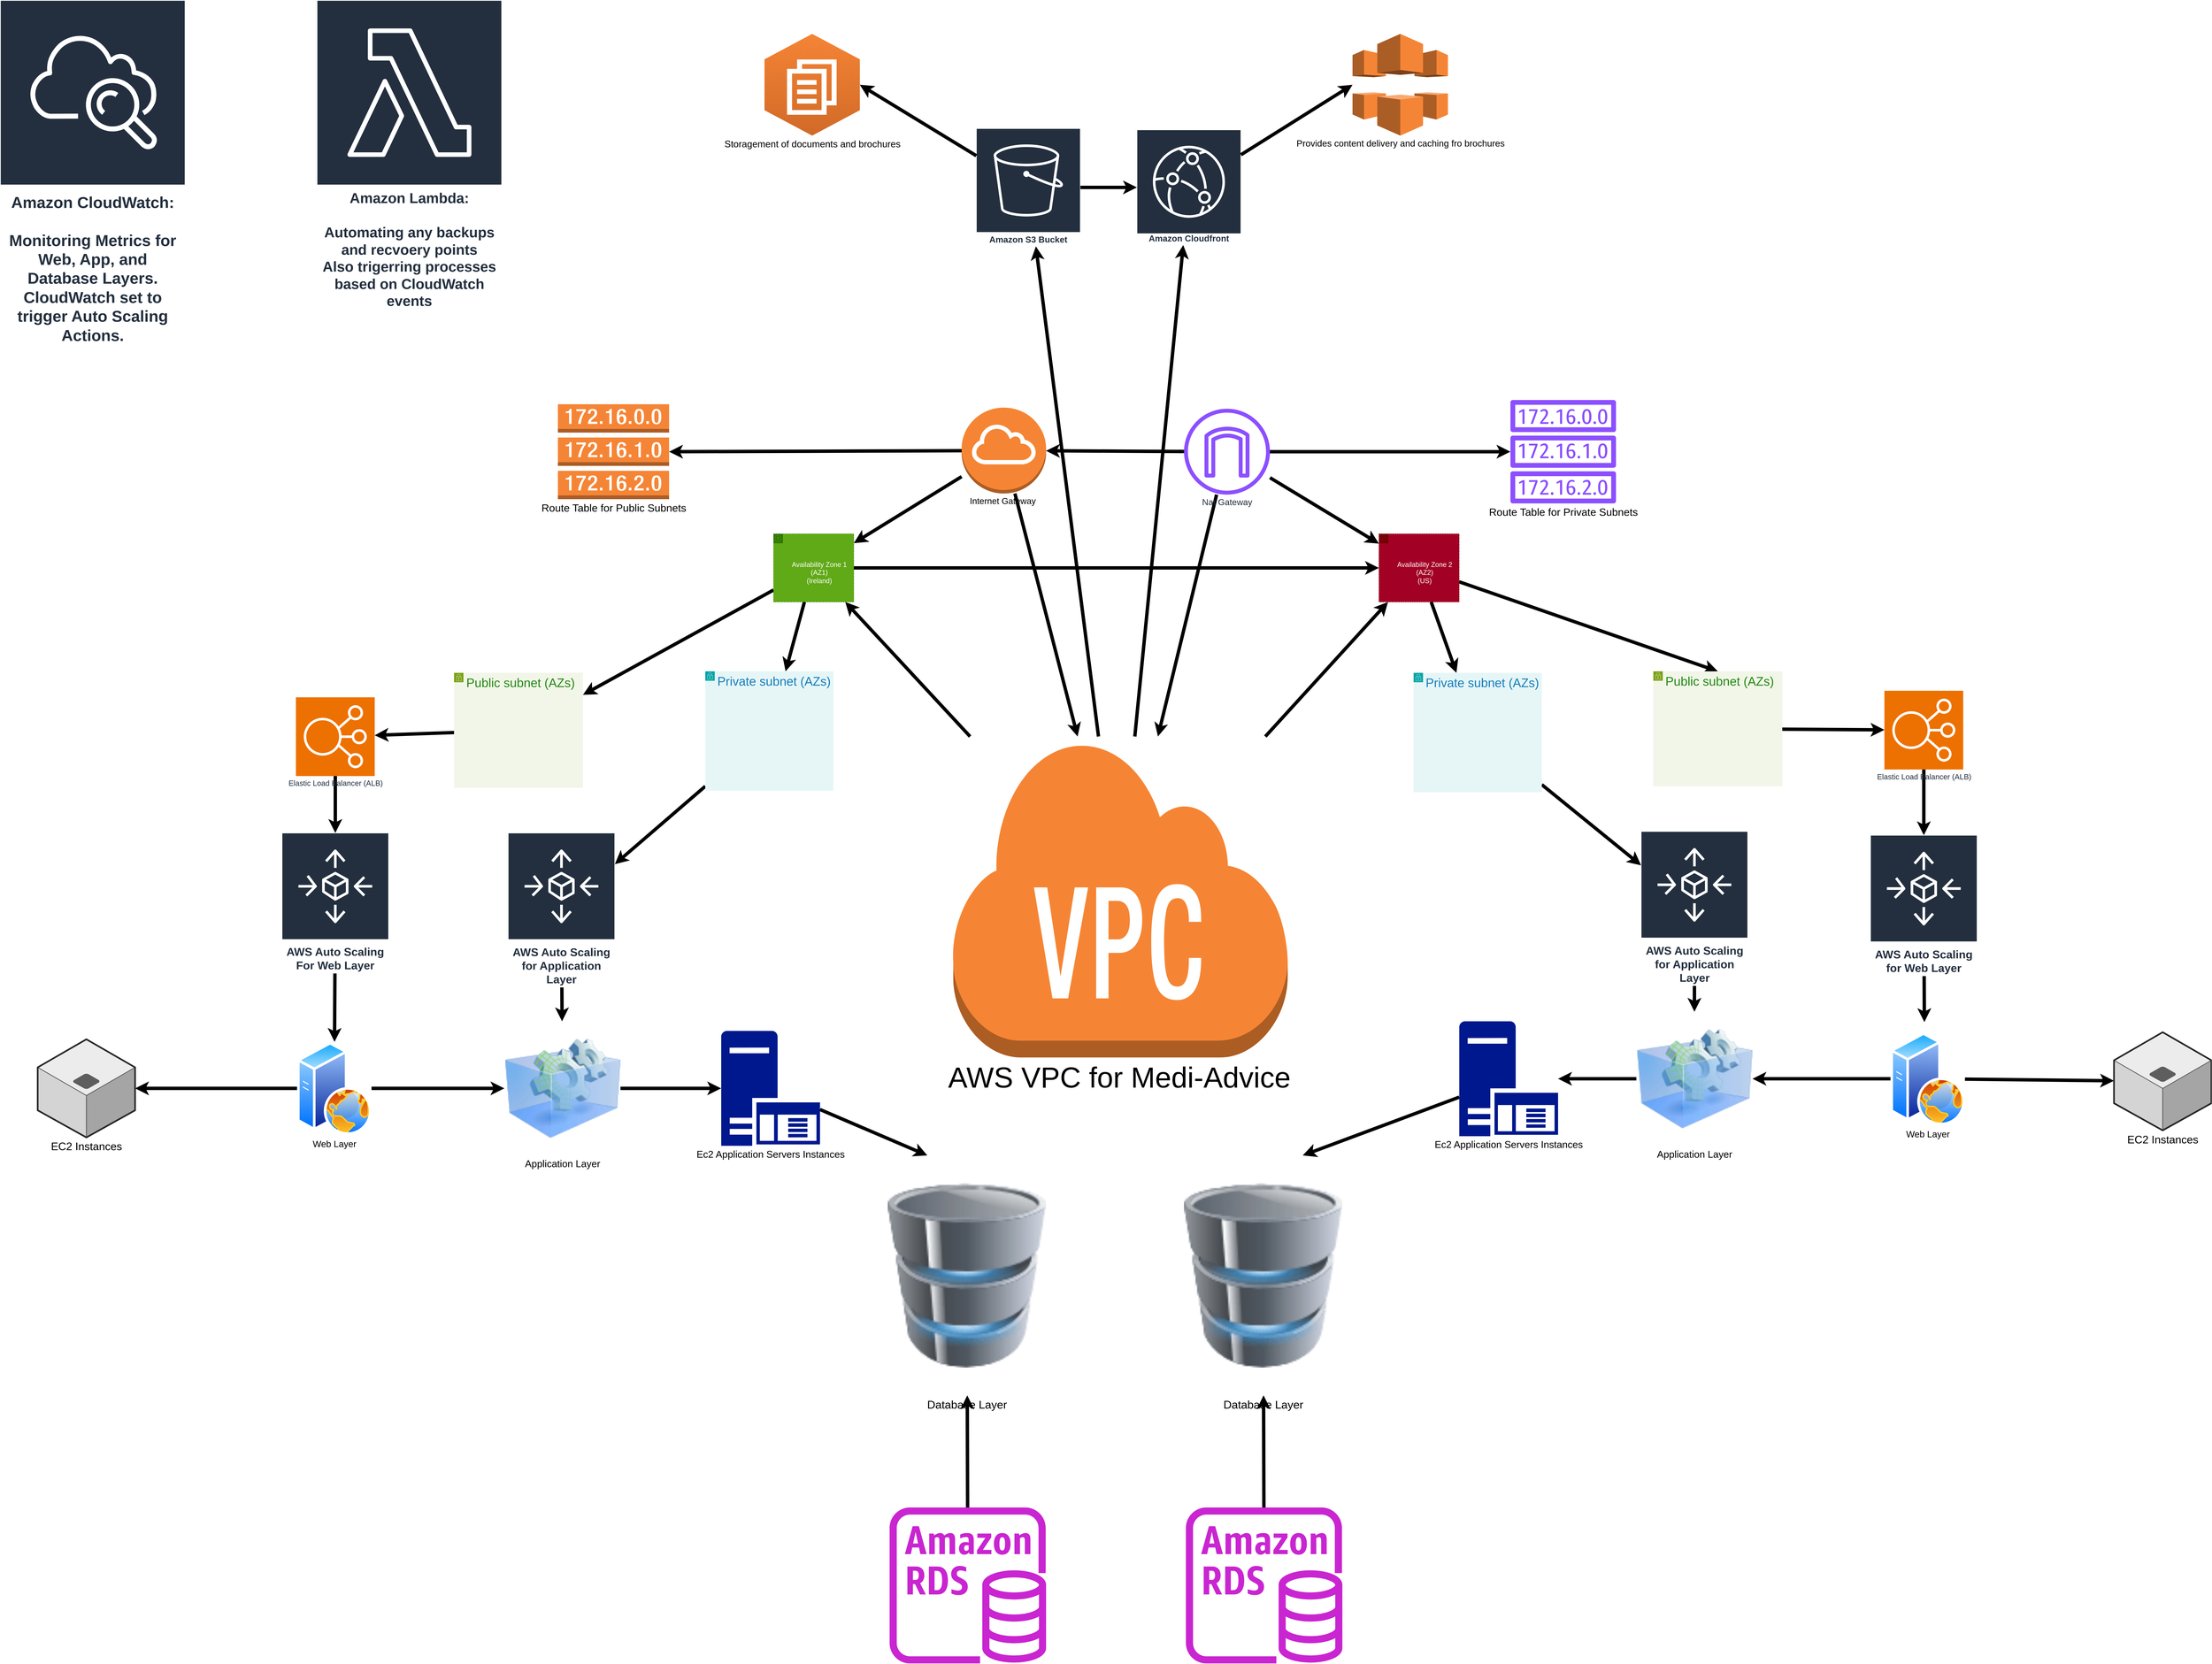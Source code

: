 <mxfile version="24.4.0" type="device">
  <diagram name="Page-1" id="8OM0Tshu7Hy8kCsDFhEu">
    <mxGraphModel dx="9232" dy="5152" grid="0" gridSize="10" guides="1" tooltips="1" connect="1" arrows="1" fold="1" page="0" pageScale="1" pageWidth="850" pageHeight="1100" math="0" shadow="0">
      <root>
        <mxCell id="0" />
        <mxCell id="1" parent="0" />
        <mxCell id="5sKti7DR4ihbuJntqLAd-18" style="edgeStyle=none;curved=1;rounded=0;orthogonalLoop=1;jettySize=auto;html=1;fontSize=12;startSize=8;endSize=8;strokeWidth=9;" edge="1" parent="1" source="5sKti7DR4ihbuJntqLAd-100" target="5sKti7DR4ihbuJntqLAd-4">
          <mxGeometry relative="1" as="geometry">
            <mxPoint x="-336.709" y="45" as="sourcePoint" />
          </mxGeometry>
        </mxCell>
        <mxCell id="5sKti7DR4ihbuJntqLAd-19" style="edgeStyle=none;curved=1;rounded=0;orthogonalLoop=1;jettySize=auto;html=1;fontSize=12;startSize=8;endSize=8;strokeWidth=9;" edge="1" parent="1" source="5sKti7DR4ihbuJntqLAd-100" target="5sKti7DR4ihbuJntqLAd-7">
          <mxGeometry relative="1" as="geometry">
            <mxPoint x="315" y="45" as="sourcePoint" />
          </mxGeometry>
        </mxCell>
        <mxCell id="5sKti7DR4ihbuJntqLAd-81" style="edgeStyle=none;curved=1;rounded=0;orthogonalLoop=1;jettySize=auto;html=1;fontSize=12;startSize=8;endSize=8;strokeWidth=9;" edge="1" parent="1" source="5sKti7DR4ihbuJntqLAd-100" target="5sKti7DR4ihbuJntqLAd-80">
          <mxGeometry relative="1" as="geometry">
            <mxPoint x="-48.48" y="45" as="sourcePoint" />
          </mxGeometry>
        </mxCell>
        <mxCell id="5sKti7DR4ihbuJntqLAd-83" style="edgeStyle=none;curved=1;rounded=0;orthogonalLoop=1;jettySize=auto;html=1;fontSize=12;startSize=8;endSize=8;strokeWidth=9;" edge="1" parent="1" source="5sKti7DR4ihbuJntqLAd-100" target="5sKti7DR4ihbuJntqLAd-82">
          <mxGeometry relative="1" as="geometry">
            <mxPoint x="28.099" y="45" as="sourcePoint" />
          </mxGeometry>
        </mxCell>
        <mxCell id="5sKti7DR4ihbuJntqLAd-26" style="edgeStyle=none;curved=1;rounded=0;orthogonalLoop=1;jettySize=auto;html=1;fontSize=12;startSize=8;endSize=8;strokeWidth=9;" edge="1" parent="1" source="5sKti7DR4ihbuJntqLAd-3" target="5sKti7DR4ihbuJntqLAd-4">
          <mxGeometry relative="1" as="geometry" />
        </mxCell>
        <mxCell id="5sKti7DR4ihbuJntqLAd-27" style="edgeStyle=none;curved=1;rounded=0;orthogonalLoop=1;jettySize=auto;html=1;fontSize=12;startSize=8;endSize=8;" edge="1" parent="1" source="5sKti7DR4ihbuJntqLAd-3" target="5sKti7DR4ihbuJntqLAd-8">
          <mxGeometry relative="1" as="geometry" />
        </mxCell>
        <mxCell id="5sKti7DR4ihbuJntqLAd-91" style="edgeStyle=none;curved=1;rounded=0;orthogonalLoop=1;jettySize=auto;html=1;fontSize=12;startSize=8;endSize=8;strokeWidth=9;" edge="1" parent="1" source="5sKti7DR4ihbuJntqLAd-3" target="5sKti7DR4ihbuJntqLAd-100">
          <mxGeometry relative="1" as="geometry">
            <mxPoint x="-192.5" y="45" as="targetPoint" />
          </mxGeometry>
        </mxCell>
        <mxCell id="5sKti7DR4ihbuJntqLAd-3" value="&lt;font style=&quot;font-size: 23px;&quot;&gt;Internet Gateway&amp;nbsp;&lt;/font&gt;" style="outlineConnect=0;dashed=0;verticalLabelPosition=bottom;verticalAlign=top;align=center;html=1;shape=mxgraph.aws3.internet_gateway;fillColor=#F58534;gradientColor=none;" vertex="1" parent="1">
          <mxGeometry x="-433" y="-858" width="224" height="228" as="geometry" />
        </mxCell>
        <mxCell id="5sKti7DR4ihbuJntqLAd-11" style="edgeStyle=none;curved=1;rounded=0;orthogonalLoop=1;jettySize=auto;html=1;fontSize=12;startSize=8;endSize=8;strokeWidth=9;" edge="1" parent="1" source="5sKti7DR4ihbuJntqLAd-4" target="5sKti7DR4ihbuJntqLAd-9">
          <mxGeometry relative="1" as="geometry" />
        </mxCell>
        <mxCell id="5sKti7DR4ihbuJntqLAd-25" style="edgeStyle=none;curved=1;rounded=0;orthogonalLoop=1;jettySize=auto;html=1;fontSize=12;startSize=8;endSize=8;strokeWidth=9;" edge="1" parent="1" source="5sKti7DR4ihbuJntqLAd-4" target="5sKti7DR4ihbuJntqLAd-7">
          <mxGeometry relative="1" as="geometry" />
        </mxCell>
        <mxCell id="5sKti7DR4ihbuJntqLAd-54" style="edgeStyle=none;curved=1;rounded=0;orthogonalLoop=1;jettySize=auto;html=1;fontSize=12;startSize=8;endSize=8;strokeWidth=9;" edge="1" parent="1" source="5sKti7DR4ihbuJntqLAd-4" target="5sKti7DR4ihbuJntqLAd-32">
          <mxGeometry relative="1" as="geometry" />
        </mxCell>
        <mxCell id="5sKti7DR4ihbuJntqLAd-4" value="&lt;div style=&quot;font-size: 18px;&quot;&gt;&lt;font style=&quot;font-size: 18px;&quot;&gt;&lt;br&gt;&lt;/font&gt;&lt;/div&gt;&lt;font style=&quot;font-size: 18px;&quot;&gt;&lt;div style=&quot;&quot;&gt;&lt;font style=&quot;font-size: 18px;&quot;&gt;&lt;br&gt;&lt;/font&gt;&lt;/div&gt;&lt;div&gt;&lt;font style=&quot;font-size: 18px;&quot;&gt;&lt;br&gt;&lt;/font&gt;&lt;/div&gt;&lt;div style=&quot;&quot;&gt;&lt;span style=&quot;background-color: initial;&quot;&gt;Availability Zone 1 (AZ1)&lt;/span&gt;&lt;/div&gt;&lt;div style=&quot;&quot;&gt;&lt;span style=&quot;background-color: initial;&quot;&gt;(Ireland)&lt;/span&gt;&lt;/div&gt;&lt;/font&gt;" style="sketch=0;outlineConnect=0;html=1;whiteSpace=wrap;fontSize=12;fontStyle=0;shape=mxgraph.aws4.group;grIcon=mxgraph.aws4.group_availability_zone;fillColor=#60a917;verticalAlign=top;align=center;spacingLeft=30;dashed=1;strokeColor=#2D7600;fontColor=#ffffff;" vertex="1" parent="1">
          <mxGeometry x="-932" y="-523" width="213" height="181" as="geometry" />
        </mxCell>
        <mxCell id="5sKti7DR4ihbuJntqLAd-43" style="edgeStyle=none;curved=1;rounded=0;orthogonalLoop=1;jettySize=auto;html=1;entryX=0.5;entryY=0;entryDx=0;entryDy=0;fontSize=12;startSize=8;endSize=8;strokeWidth=9;" edge="1" parent="1" source="5sKti7DR4ihbuJntqLAd-7" target="5sKti7DR4ihbuJntqLAd-37">
          <mxGeometry relative="1" as="geometry" />
        </mxCell>
        <mxCell id="5sKti7DR4ihbuJntqLAd-55" style="edgeStyle=none;curved=1;rounded=0;orthogonalLoop=1;jettySize=auto;html=1;fontSize=12;startSize=8;endSize=8;strokeWidth=9;" edge="1" parent="1" source="5sKti7DR4ihbuJntqLAd-7" target="5sKti7DR4ihbuJntqLAd-44">
          <mxGeometry relative="1" as="geometry" />
        </mxCell>
        <mxCell id="5sKti7DR4ihbuJntqLAd-7" value="&lt;div style=&quot;font-size: 18px;&quot;&gt;&lt;font style=&quot;font-size: 18px;&quot;&gt;&lt;br&gt;&lt;/font&gt;&lt;/div&gt;&lt;font style=&quot;font-size: 18px;&quot;&gt;&lt;div style=&quot;&quot;&gt;&lt;font style=&quot;font-size: 18px;&quot;&gt;&lt;br&gt;&lt;/font&gt;&lt;/div&gt;&lt;div&gt;&lt;font style=&quot;font-size: 18px;&quot;&gt;&lt;br&gt;&lt;/font&gt;&lt;/div&gt;&lt;div style=&quot;&quot;&gt;&lt;span style=&quot;background-color: initial;&quot;&gt;Availability Zone 2 (AZ2)&lt;/span&gt;&lt;/div&gt;&lt;div style=&quot;&quot;&gt;&lt;span style=&quot;background-color: initial;&quot;&gt;(US)&lt;/span&gt;&lt;/div&gt;&lt;/font&gt;" style="sketch=0;outlineConnect=0;html=1;whiteSpace=wrap;fontSize=12;fontStyle=0;shape=mxgraph.aws4.group;grIcon=mxgraph.aws4.group_availability_zone;strokeColor=#6F0000;fillColor=#a20025;verticalAlign=top;align=center;spacingLeft=30;dashed=1;fontColor=#ffffff;" vertex="1" parent="1">
          <mxGeometry x="674" y="-523" width="213" height="181" as="geometry" />
        </mxCell>
        <mxCell id="5sKti7DR4ihbuJntqLAd-28" style="edgeStyle=none;curved=1;rounded=0;orthogonalLoop=1;jettySize=auto;html=1;fontSize=12;startSize=8;endSize=8;strokeWidth=9;" edge="1" parent="1" source="5sKti7DR4ihbuJntqLAd-8" target="5sKti7DR4ihbuJntqLAd-7">
          <mxGeometry relative="1" as="geometry" />
        </mxCell>
        <mxCell id="5sKti7DR4ihbuJntqLAd-92" style="edgeStyle=none;curved=1;rounded=0;orthogonalLoop=1;jettySize=auto;html=1;fontSize=12;startSize=8;endSize=8;strokeWidth=9;" edge="1" parent="1" source="5sKti7DR4ihbuJntqLAd-8" target="5sKti7DR4ihbuJntqLAd-100">
          <mxGeometry relative="1" as="geometry">
            <mxPoint x="186.5" y="45" as="targetPoint" />
          </mxGeometry>
        </mxCell>
        <mxCell id="5sKti7DR4ihbuJntqLAd-97" style="edgeStyle=none;curved=1;rounded=0;orthogonalLoop=1;jettySize=auto;html=1;fontSize=12;startSize=8;endSize=8;strokeWidth=9;" edge="1" parent="1" source="5sKti7DR4ihbuJntqLAd-8" target="5sKti7DR4ihbuJntqLAd-96">
          <mxGeometry relative="1" as="geometry" />
        </mxCell>
        <mxCell id="5sKti7DR4ihbuJntqLAd-99" style="edgeStyle=none;curved=1;rounded=0;orthogonalLoop=1;jettySize=auto;html=1;fontSize=12;startSize=8;endSize=8;strokeWidth=9;" edge="1" parent="1" source="5sKti7DR4ihbuJntqLAd-8" target="5sKti7DR4ihbuJntqLAd-3">
          <mxGeometry relative="1" as="geometry" />
        </mxCell>
        <mxCell id="5sKti7DR4ihbuJntqLAd-8" value="&lt;font style=&quot;font-size: 23px;&quot;&gt;Nat Gateway&lt;/font&gt;" style="sketch=0;outlineConnect=0;fontColor=#232F3E;gradientColor=none;fillColor=#8C4FFF;strokeColor=none;dashed=0;verticalLabelPosition=bottom;verticalAlign=top;align=center;html=1;fontSize=12;fontStyle=0;aspect=fixed;pointerEvents=1;shape=mxgraph.aws4.internet_gateway;strokeWidth=23;" vertex="1" parent="1">
          <mxGeometry x="157" y="-855" width="228" height="228" as="geometry" />
        </mxCell>
        <mxCell id="5sKti7DR4ihbuJntqLAd-21" style="edgeStyle=none;curved=1;rounded=0;orthogonalLoop=1;jettySize=auto;html=1;fontSize=12;startSize=8;endSize=8;strokeWidth=9;" edge="1" parent="1" source="5sKti7DR4ihbuJntqLAd-9" target="5sKti7DR4ihbuJntqLAd-20">
          <mxGeometry relative="1" as="geometry" />
        </mxCell>
        <mxCell id="5sKti7DR4ihbuJntqLAd-9" value="&lt;font style=&quot;font-size: 33px;&quot;&gt;Public subnet (AZs)&lt;/font&gt;" style="points=[[0,0],[0.25,0],[0.5,0],[0.75,0],[1,0],[1,0.25],[1,0.5],[1,0.75],[1,1],[0.75,1],[0.5,1],[0.25,1],[0,1],[0,0.75],[0,0.5],[0,0.25]];outlineConnect=0;gradientColor=none;html=1;whiteSpace=wrap;fontSize=12;fontStyle=0;container=1;pointerEvents=0;collapsible=0;recursiveResize=0;shape=mxgraph.aws4.group;grIcon=mxgraph.aws4.group_security_group;grStroke=0;strokeColor=#7AA116;fillColor=#F2F6E8;verticalAlign=top;align=left;spacingLeft=30;fontColor=#248814;dashed=0;" vertex="1" parent="1">
          <mxGeometry x="-1779.5" y="-154" width="342" height="305" as="geometry" />
        </mxCell>
        <mxCell id="5sKti7DR4ihbuJntqLAd-24" style="edgeStyle=none;curved=1;rounded=0;orthogonalLoop=1;jettySize=auto;html=1;fontSize=12;startSize=8;endSize=8;strokeWidth=9;" edge="1" parent="1" source="5sKti7DR4ihbuJntqLAd-20" target="5sKti7DR4ihbuJntqLAd-101">
          <mxGeometry relative="1" as="geometry">
            <mxPoint x="-2687" y="376" as="targetPoint" />
          </mxGeometry>
        </mxCell>
        <mxCell id="5sKti7DR4ihbuJntqLAd-20" value="&lt;font style=&quot;font-size: 20px;&quot;&gt;Elastic Load Balancer (ALB)&lt;/font&gt;" style="sketch=0;points=[[0,0,0],[0.25,0,0],[0.5,0,0],[0.75,0,0],[1,0,0],[0,1,0],[0.25,1,0],[0.5,1,0],[0.75,1,0],[1,1,0],[0,0.25,0],[0,0.5,0],[0,0.75,0],[1,0.25,0],[1,0.5,0],[1,0.75,0]];outlineConnect=0;fontColor=#232F3E;fillColor=#ED7100;strokeColor=#ffffff;dashed=0;verticalLabelPosition=bottom;verticalAlign=top;align=center;html=1;fontSize=12;fontStyle=0;aspect=fixed;shape=mxgraph.aws4.resourceIcon;resIcon=mxgraph.aws4.elastic_load_balancing;" vertex="1" parent="1">
          <mxGeometry x="-2199" y="-89" width="209" height="209" as="geometry" />
        </mxCell>
        <mxCell id="5sKti7DR4ihbuJntqLAd-30" style="edgeStyle=none;curved=1;rounded=0;orthogonalLoop=1;jettySize=auto;html=1;fontSize=12;startSize=8;endSize=8;strokeWidth=9;" edge="1" parent="1" source="5sKti7DR4ihbuJntqLAd-22" target="5sKti7DR4ihbuJntqLAd-29">
          <mxGeometry relative="1" as="geometry" />
        </mxCell>
        <mxCell id="5sKti7DR4ihbuJntqLAd-107" style="edgeStyle=none;curved=1;rounded=0;orthogonalLoop=1;jettySize=auto;html=1;fontSize=12;startSize=8;endSize=8;strokeWidth=9;" edge="1" parent="1" source="5sKti7DR4ihbuJntqLAd-22" target="5sKti7DR4ihbuJntqLAd-48">
          <mxGeometry relative="1" as="geometry" />
        </mxCell>
        <mxCell id="5sKti7DR4ihbuJntqLAd-22" value="&lt;font style=&quot;font-size: 24px;&quot;&gt;Web Layer&lt;/font&gt;" style="image;aspect=fixed;perimeter=ellipsePerimeter;html=1;align=center;shadow=0;dashed=0;spacingTop=3;image=img/lib/active_directory/web_server.svg;" vertex="1" parent="1">
          <mxGeometry x="-2196.0" y="825.5" width="197.6" height="247" as="geometry" />
        </mxCell>
        <mxCell id="5sKti7DR4ihbuJntqLAd-29" value="&lt;font style=&quot;font-size: 29px;&quot;&gt;EC2 Instances&lt;/font&gt;" style="verticalLabelPosition=bottom;html=1;verticalAlign=top;strokeWidth=1;align=center;outlineConnect=0;dashed=0;outlineConnect=0;shape=mxgraph.aws3d.application_server;fillColor=#ECECEC;strokeColor=#5E5E5E;aspect=fixed;" vertex="1" parent="1">
          <mxGeometry x="-2884" y="818.75" width="258.4" height="260.5" as="geometry" />
        </mxCell>
        <mxCell id="5sKti7DR4ihbuJntqLAd-49" style="edgeStyle=none;curved=1;rounded=0;orthogonalLoop=1;jettySize=auto;html=1;fontSize=12;startSize=8;endSize=8;strokeWidth=9;" edge="1" parent="1" source="5sKti7DR4ihbuJntqLAd-32" target="5sKti7DR4ihbuJntqLAd-108">
          <mxGeometry relative="1" as="geometry" />
        </mxCell>
        <mxCell id="5sKti7DR4ihbuJntqLAd-32" value="&lt;font style=&quot;font-size: 33px;&quot;&gt;Private subnet (AZs)&lt;/font&gt;" style="points=[[0,0],[0.25,0],[0.5,0],[0.75,0],[1,0],[1,0.25],[1,0.5],[1,0.75],[1,1],[0.75,1],[0.5,1],[0.25,1],[0,1],[0,0.75],[0,0.5],[0,0.25]];outlineConnect=0;gradientColor=none;html=1;whiteSpace=wrap;fontSize=12;fontStyle=0;container=1;pointerEvents=0;collapsible=0;recursiveResize=0;shape=mxgraph.aws4.group;grIcon=mxgraph.aws4.group_security_group;grStroke=0;strokeColor=#00A4A6;fillColor=#E6F6F7;verticalAlign=top;align=left;spacingLeft=30;fontColor=#147EBA;dashed=0;" vertex="1" parent="1">
          <mxGeometry x="-1113" y="-158" width="340" height="317" as="geometry" />
        </mxCell>
        <mxCell id="5sKti7DR4ihbuJntqLAd-36" style="edgeStyle=none;curved=1;rounded=0;orthogonalLoop=1;jettySize=auto;html=1;fontSize=12;startSize=8;endSize=8;strokeWidth=9;" edge="1" parent="1" source="5sKti7DR4ihbuJntqLAd-37" target="5sKti7DR4ihbuJntqLAd-39">
          <mxGeometry relative="1" as="geometry" />
        </mxCell>
        <mxCell id="5sKti7DR4ihbuJntqLAd-37" value="&lt;span style=&quot;font-size: 33px;&quot;&gt;Public subnet (AZs)&lt;/span&gt;" style="points=[[0,0],[0.25,0],[0.5,0],[0.75,0],[1,0],[1,0.25],[1,0.5],[1,0.75],[1,1],[0.75,1],[0.5,1],[0.25,1],[0,1],[0,0.75],[0,0.5],[0,0.25]];outlineConnect=0;gradientColor=none;html=1;whiteSpace=wrap;fontSize=12;fontStyle=0;container=1;pointerEvents=0;collapsible=0;recursiveResize=0;shape=mxgraph.aws4.group;grIcon=mxgraph.aws4.group_security_group;grStroke=0;strokeColor=#7AA116;fillColor=#F2F6E8;verticalAlign=top;align=left;spacingLeft=30;fontColor=#248814;dashed=0;" vertex="1" parent="1">
          <mxGeometry x="1402" y="-158" width="342" height="305" as="geometry" />
        </mxCell>
        <mxCell id="5sKti7DR4ihbuJntqLAd-38" style="edgeStyle=none;curved=1;rounded=0;orthogonalLoop=1;jettySize=auto;html=1;fontSize=12;startSize=8;endSize=8;strokeWidth=9;" edge="1" parent="1" source="5sKti7DR4ihbuJntqLAd-39" target="5sKti7DR4ihbuJntqLAd-112">
          <mxGeometry relative="1" as="geometry">
            <mxPoint x="2130" y="296" as="targetPoint" />
          </mxGeometry>
        </mxCell>
        <mxCell id="5sKti7DR4ihbuJntqLAd-39" value="&lt;font style=&quot;font-size: 20px;&quot;&gt;Elastic Load Balancer (ALB)&lt;/font&gt;" style="sketch=0;points=[[0,0,0],[0.25,0,0],[0.5,0,0],[0.75,0,0],[1,0,0],[0,1,0],[0.25,1,0],[0.5,1,0],[0.75,1,0],[1,1,0],[0,0.25,0],[0,0.5,0],[0,0.75,0],[1,0.25,0],[1,0.5,0],[1,0.75,0]];outlineConnect=0;fontColor=#232F3E;fillColor=#ED7100;strokeColor=#ffffff;dashed=0;verticalLabelPosition=bottom;verticalAlign=top;align=center;html=1;fontSize=12;fontStyle=0;aspect=fixed;shape=mxgraph.aws4.resourceIcon;resIcon=mxgraph.aws4.elastic_load_balancing;" vertex="1" parent="1">
          <mxGeometry x="2015" y="-106.38" width="209" height="209" as="geometry" />
        </mxCell>
        <mxCell id="5sKti7DR4ihbuJntqLAd-40" style="edgeStyle=none;curved=1;rounded=0;orthogonalLoop=1;jettySize=auto;html=1;fontSize=12;startSize=8;endSize=8;strokeWidth=9;" edge="1" parent="1" source="5sKti7DR4ihbuJntqLAd-41" target="5sKti7DR4ihbuJntqLAd-42">
          <mxGeometry relative="1" as="geometry" />
        </mxCell>
        <mxCell id="5sKti7DR4ihbuJntqLAd-115" style="edgeStyle=none;curved=1;rounded=0;orthogonalLoop=1;jettySize=auto;html=1;fontSize=12;startSize=8;endSize=8;strokeWidth=9;" edge="1" parent="1" source="5sKti7DR4ihbuJntqLAd-41" target="5sKti7DR4ihbuJntqLAd-57">
          <mxGeometry relative="1" as="geometry" />
        </mxCell>
        <mxCell id="5sKti7DR4ihbuJntqLAd-41" value="&lt;font style=&quot;font-size: 24px;&quot;&gt;Web Layer&lt;/font&gt;" style="image;aspect=fixed;perimeter=ellipsePerimeter;html=1;align=center;shadow=0;dashed=0;spacingTop=3;image=img/lib/active_directory/web_server.svg;" vertex="1" parent="1">
          <mxGeometry x="2031" y="800" width="197.6" height="247" as="geometry" />
        </mxCell>
        <mxCell id="5sKti7DR4ihbuJntqLAd-42" value="&lt;font style=&quot;font-size: 29px;&quot;&gt;EC2 Instances&lt;/font&gt;" style="verticalLabelPosition=bottom;html=1;verticalAlign=top;strokeWidth=1;align=center;outlineConnect=0;dashed=0;outlineConnect=0;shape=mxgraph.aws3d.application_server;fillColor=#ECECEC;strokeColor=#5E5E5E;aspect=fixed;" vertex="1" parent="1">
          <mxGeometry x="2624" y="800" width="258.4" height="260.5" as="geometry" />
        </mxCell>
        <mxCell id="5sKti7DR4ihbuJntqLAd-60" style="edgeStyle=none;curved=1;rounded=0;orthogonalLoop=1;jettySize=auto;html=1;fontSize=12;startSize=8;endSize=8;strokeWidth=9;" edge="1" parent="1" source="5sKti7DR4ihbuJntqLAd-44" target="5sKti7DR4ihbuJntqLAd-114">
          <mxGeometry relative="1" as="geometry" />
        </mxCell>
        <mxCell id="5sKti7DR4ihbuJntqLAd-44" value="&lt;span style=&quot;font-size: 33px;&quot;&gt;Private subnet (AZs)&lt;/span&gt;" style="points=[[0,0],[0.25,0],[0.5,0],[0.75,0],[1,0],[1,0.25],[1,0.5],[1,0.75],[1,1],[0.75,1],[0.5,1],[0.25,1],[0,1],[0,0.75],[0,0.5],[0,0.25]];outlineConnect=0;gradientColor=none;html=1;whiteSpace=wrap;fontSize=12;fontStyle=0;container=1;pointerEvents=0;collapsible=0;recursiveResize=0;shape=mxgraph.aws4.group;grIcon=mxgraph.aws4.group_security_group;grStroke=0;strokeColor=#00A4A6;fillColor=#E6F6F7;verticalAlign=top;align=left;spacingLeft=30;fontColor=#147EBA;dashed=0;" vertex="1" parent="1">
          <mxGeometry x="766" y="-154" width="340" height="317" as="geometry" />
        </mxCell>
        <mxCell id="5sKti7DR4ihbuJntqLAd-53" style="edgeStyle=none;curved=1;rounded=0;orthogonalLoop=1;jettySize=auto;html=1;fontSize=12;startSize=8;endSize=8;strokeWidth=9;" edge="1" parent="1" source="5sKti7DR4ihbuJntqLAd-48" target="5sKti7DR4ihbuJntqLAd-52">
          <mxGeometry relative="1" as="geometry" />
        </mxCell>
        <mxCell id="5sKti7DR4ihbuJntqLAd-48" value="&lt;font style=&quot;font-size: 26px;&quot;&gt;Application Layer&lt;/font&gt;" style="image;html=1;image=img/lib/clip_art/computers/Virtual_Application_128x128.png" vertex="1" parent="1">
          <mxGeometry x="-1646" y="771" width="308" height="356" as="geometry" />
        </mxCell>
        <mxCell id="5sKti7DR4ihbuJntqLAd-75" style="edgeStyle=none;curved=1;rounded=0;orthogonalLoop=1;jettySize=auto;html=1;fontSize=12;startSize=8;endSize=8;strokeWidth=9;entryX=0.25;entryY=0;entryDx=0;entryDy=0;" edge="1" parent="1" source="5sKti7DR4ihbuJntqLAd-52" target="5sKti7DR4ihbuJntqLAd-64">
          <mxGeometry relative="1" as="geometry" />
        </mxCell>
        <mxCell id="5sKti7DR4ihbuJntqLAd-52" value="&lt;font style=&quot;font-size: 26px;&quot;&gt;Ec2 Application Servers Instances&lt;/font&gt;" style="sketch=0;aspect=fixed;pointerEvents=1;shadow=0;dashed=0;html=1;strokeColor=none;labelPosition=center;verticalLabelPosition=bottom;verticalAlign=top;align=center;fillColor=#00188D;shape=mxgraph.mscae.enterprise.application_server" vertex="1" parent="1">
          <mxGeometry x="-1071" y="796.5" width="262.3" height="305" as="geometry" />
        </mxCell>
        <mxCell id="5sKti7DR4ihbuJntqLAd-56" style="edgeStyle=none;curved=1;rounded=0;orthogonalLoop=1;jettySize=auto;html=1;fontSize=12;startSize=8;endSize=8;strokeWidth=9;" edge="1" parent="1" source="5sKti7DR4ihbuJntqLAd-57" target="5sKti7DR4ihbuJntqLAd-58">
          <mxGeometry relative="1" as="geometry" />
        </mxCell>
        <mxCell id="5sKti7DR4ihbuJntqLAd-57" value="&lt;font style=&quot;font-size: 26px;&quot;&gt;Application Layer&lt;/font&gt;" style="image;html=1;image=img/lib/clip_art/computers/Virtual_Application_128x128.png" vertex="1" parent="1">
          <mxGeometry x="1357" y="745.5" width="308" height="356" as="geometry" />
        </mxCell>
        <mxCell id="5sKti7DR4ihbuJntqLAd-77" style="edgeStyle=none;curved=1;rounded=0;orthogonalLoop=1;jettySize=auto;html=1;fontSize=12;startSize=8;endSize=8;strokeWidth=9;entryX=0.75;entryY=0;entryDx=0;entryDy=0;" edge="1" parent="1" source="5sKti7DR4ihbuJntqLAd-58" target="5sKti7DR4ihbuJntqLAd-69">
          <mxGeometry relative="1" as="geometry" />
        </mxCell>
        <mxCell id="5sKti7DR4ihbuJntqLAd-58" value="&lt;font style=&quot;font-size: 26px;&quot;&gt;Ec2 Application Servers Instances&lt;/font&gt;" style="sketch=0;aspect=fixed;pointerEvents=1;shadow=0;dashed=0;html=1;strokeColor=none;labelPosition=center;verticalLabelPosition=bottom;verticalAlign=top;align=center;fillColor=#00188D;shape=mxgraph.mscae.enterprise.application_server" vertex="1" parent="1">
          <mxGeometry x="887" y="771" width="262.3" height="305" as="geometry" />
        </mxCell>
        <mxCell id="5sKti7DR4ihbuJntqLAd-64" value="&lt;font style=&quot;font-size: 30px;&quot;&gt;Database Layer&lt;/font&gt;" style="image;html=1;image=img/lib/clip_art/computers/Database_128x128.png" vertex="1" parent="1">
          <mxGeometry x="-629" y="1127" width="420" height="637" as="geometry" />
        </mxCell>
        <mxCell id="5sKti7DR4ihbuJntqLAd-69" value="&lt;span style=&quot;font-size: 30px;&quot;&gt;Database Layer&lt;/span&gt;" style="image;html=1;image=img/lib/clip_art/computers/Database_128x128.png" vertex="1" parent="1">
          <mxGeometry x="157" y="1127" width="420" height="637" as="geometry" />
        </mxCell>
        <mxCell id="5sKti7DR4ihbuJntqLAd-74" style="edgeStyle=none;curved=1;rounded=0;orthogonalLoop=1;jettySize=auto;html=1;fontSize=12;startSize=8;endSize=8;strokeWidth=9;" edge="1" parent="1" source="5sKti7DR4ihbuJntqLAd-71" target="5sKti7DR4ihbuJntqLAd-64">
          <mxGeometry relative="1" as="geometry" />
        </mxCell>
        <mxCell id="5sKti7DR4ihbuJntqLAd-71" value="" style="sketch=0;outlineConnect=0;fontColor=#232F3E;gradientColor=none;fillColor=#C925D1;strokeColor=none;dashed=0;verticalLabelPosition=bottom;verticalAlign=top;align=center;html=1;fontSize=12;fontStyle=0;aspect=fixed;pointerEvents=1;shape=mxgraph.aws4.rds_instance;" vertex="1" parent="1">
          <mxGeometry x="-624" y="2061" width="415" height="415" as="geometry" />
        </mxCell>
        <mxCell id="5sKti7DR4ihbuJntqLAd-76" style="edgeStyle=none;curved=1;rounded=0;orthogonalLoop=1;jettySize=auto;html=1;fontSize=12;startSize=8;endSize=8;strokeWidth=9;" edge="1" parent="1" source="5sKti7DR4ihbuJntqLAd-73" target="5sKti7DR4ihbuJntqLAd-69">
          <mxGeometry relative="1" as="geometry" />
        </mxCell>
        <mxCell id="5sKti7DR4ihbuJntqLAd-73" value="" style="sketch=0;outlineConnect=0;fontColor=#232F3E;gradientColor=none;fillColor=#C925D1;strokeColor=none;dashed=0;verticalLabelPosition=bottom;verticalAlign=top;align=center;html=1;fontSize=12;fontStyle=0;aspect=fixed;pointerEvents=1;shape=mxgraph.aws4.rds_instance;" vertex="1" parent="1">
          <mxGeometry x="162" y="2061" width="415" height="415" as="geometry" />
        </mxCell>
        <mxCell id="5sKti7DR4ihbuJntqLAd-84" style="edgeStyle=none;curved=1;rounded=0;orthogonalLoop=1;jettySize=auto;html=1;fontSize=12;startSize=8;endSize=8;strokeWidth=9;" edge="1" parent="1" source="5sKti7DR4ihbuJntqLAd-80" target="5sKti7DR4ihbuJntqLAd-82">
          <mxGeometry relative="1" as="geometry" />
        </mxCell>
        <mxCell id="5sKti7DR4ihbuJntqLAd-80" value="&lt;font style=&quot;font-size: 23px;&quot;&gt;Amazon S3 Bucket&lt;/font&gt;" style="sketch=0;outlineConnect=0;fontColor=#232F3E;gradientColor=none;strokeColor=#ffffff;fillColor=#232F3E;dashed=0;verticalLabelPosition=middle;verticalAlign=bottom;align=center;html=1;whiteSpace=wrap;fontSize=10;fontStyle=1;spacing=3;shape=mxgraph.aws4.productIcon;prIcon=mxgraph.aws4.s3;" vertex="1" parent="1">
          <mxGeometry x="-394" y="-1599" width="276" height="313" as="geometry" />
        </mxCell>
        <mxCell id="5sKti7DR4ihbuJntqLAd-82" value="&lt;font style=&quot;font-size: 23px;&quot;&gt;Amazon Cloudfront&lt;/font&gt;" style="sketch=0;outlineConnect=0;fontColor=#232F3E;gradientColor=none;strokeColor=#ffffff;fillColor=#232F3E;dashed=0;verticalLabelPosition=middle;verticalAlign=bottom;align=center;html=1;whiteSpace=wrap;fontSize=10;fontStyle=1;spacing=3;shape=mxgraph.aws4.productIcon;prIcon=mxgraph.aws4.cloudfront;" vertex="1" parent="1">
          <mxGeometry x="32" y="-1595.5" width="276" height="306" as="geometry" />
        </mxCell>
        <mxCell id="5sKti7DR4ihbuJntqLAd-85" value="&lt;font style=&quot;font-size: 25px;&quot;&gt;Storagement of documents and brochures&lt;/font&gt;" style="outlineConnect=0;dashed=0;verticalLabelPosition=bottom;verticalAlign=top;align=center;html=1;shape=mxgraph.aws3.workdocs;fillColor=#D16A28;gradientColor=#F58435;gradientDirection=north;" vertex="1" parent="1">
          <mxGeometry x="-956" y="-1850" width="253" height="270" as="geometry" />
        </mxCell>
        <mxCell id="5sKti7DR4ihbuJntqLAd-86" style="edgeStyle=none;curved=1;rounded=0;orthogonalLoop=1;jettySize=auto;html=1;entryX=1;entryY=0.5;entryDx=0;entryDy=0;entryPerimeter=0;fontSize=12;startSize=8;endSize=8;strokeWidth=9;" edge="1" parent="1" source="5sKti7DR4ihbuJntqLAd-80" target="5sKti7DR4ihbuJntqLAd-85">
          <mxGeometry relative="1" as="geometry" />
        </mxCell>
        <mxCell id="5sKti7DR4ihbuJntqLAd-87" value="&lt;font style=&quot;font-size: 24px;&quot;&gt;Provides content delivery and caching fro brochures&lt;/font&gt;" style="outlineConnect=0;dashed=0;verticalLabelPosition=bottom;verticalAlign=top;align=center;html=1;shape=mxgraph.aws3.cloudfront;fillColor=#F58536;gradientColor=none;" vertex="1" parent="1">
          <mxGeometry x="604" y="-1850" width="253" height="270" as="geometry" />
        </mxCell>
        <mxCell id="5sKti7DR4ihbuJntqLAd-88" style="edgeStyle=none;curved=1;rounded=0;orthogonalLoop=1;jettySize=auto;html=1;entryX=0;entryY=0.5;entryDx=0;entryDy=0;entryPerimeter=0;fontSize=12;startSize=8;endSize=8;strokeWidth=9;" edge="1" parent="1" source="5sKti7DR4ihbuJntqLAd-82" target="5sKti7DR4ihbuJntqLAd-87">
          <mxGeometry relative="1" as="geometry" />
        </mxCell>
        <mxCell id="5sKti7DR4ihbuJntqLAd-89" value="&lt;font style=&quot;font-size: 42px;&quot;&gt;Amazon CloudWatch:&lt;/font&gt;&lt;div&gt;&lt;span style=&quot;font-size: 42px;&quot;&gt;&lt;br&gt;&lt;/span&gt;&lt;div&gt;&lt;span style=&quot;font-size: 42px; background-color: initial;&quot;&gt;Monitoring Metrics for Web, App, and Database Layers.&lt;/span&gt;&lt;/div&gt;&lt;/div&gt;&lt;div&gt;&lt;span style=&quot;font-size: 42px; background-color: initial;&quot;&gt;CloudWatch set to trigger Auto Scaling Actions.&lt;/span&gt;&lt;/div&gt;" style="sketch=0;outlineConnect=0;fontColor=#232F3E;gradientColor=none;strokeColor=#ffffff;fillColor=#232F3E;dashed=0;verticalLabelPosition=middle;verticalAlign=bottom;align=center;html=1;whiteSpace=wrap;fontSize=10;fontStyle=1;spacing=3;shape=mxgraph.aws4.productIcon;prIcon=mxgraph.aws4.cloudwatch;" vertex="1" parent="1">
          <mxGeometry x="-2983" y="-1939" width="490" height="918" as="geometry" />
        </mxCell>
        <mxCell id="5sKti7DR4ihbuJntqLAd-90" value="&lt;div style=&quot;&quot;&gt;&lt;span style=&quot;font-size: 38px; background-color: initial;&quot;&gt;Amazon Lambda:&lt;/span&gt;&lt;/div&gt;&lt;div style=&quot;&quot;&gt;&lt;span style=&quot;font-size: 38px; background-color: initial;&quot;&gt;&lt;br&gt;&lt;/span&gt;&lt;/div&gt;&lt;div style=&quot;font-size: 38px;&quot;&gt;&lt;font style=&quot;font-size: 38px;&quot;&gt;Automating any backups and recvoery points&lt;/font&gt;&lt;/div&gt;&lt;div style=&quot;font-size: 38px;&quot;&gt;&lt;font style=&quot;font-size: 38px;&quot;&gt;Also trigerring processes based on CloudWatch events&lt;/font&gt;&lt;/div&gt;" style="sketch=0;outlineConnect=0;fontColor=#232F3E;gradientColor=none;strokeColor=#ffffff;fillColor=#232F3E;dashed=0;verticalLabelPosition=middle;verticalAlign=bottom;align=center;html=1;whiteSpace=wrap;fontSize=10;fontStyle=1;spacing=3;shape=mxgraph.aws4.productIcon;prIcon=mxgraph.aws4.lambda;" vertex="1" parent="1">
          <mxGeometry x="-2143" y="-1939" width="490" height="825" as="geometry" />
        </mxCell>
        <mxCell id="5sKti7DR4ihbuJntqLAd-95" value="&lt;font style=&quot;font-size: 28px;&quot;&gt;Route Table for Public&amp;nbsp;&lt;/font&gt;&lt;span style=&quot;font-size: 28px;&quot;&gt;Subnets&lt;/span&gt;" style="outlineConnect=0;dashed=0;verticalLabelPosition=bottom;verticalAlign=top;align=center;html=1;shape=mxgraph.aws3.route_table;fillColor=#F58536;gradientColor=none;" vertex="1" parent="1">
          <mxGeometry x="-1504" y="-867" width="295" height="252" as="geometry" />
        </mxCell>
        <mxCell id="5sKti7DR4ihbuJntqLAd-96" value="&lt;span style=&quot;color: rgb(0, 0, 0); font-size: 28px;&quot;&gt;Route Table for Private Subnets&lt;/span&gt;" style="sketch=0;outlineConnect=0;fontColor=#232F3E;gradientColor=none;fillColor=#8C4FFF;strokeColor=none;dashed=0;verticalLabelPosition=bottom;verticalAlign=top;align=center;html=1;fontSize=12;fontStyle=0;aspect=fixed;pointerEvents=1;shape=mxgraph.aws4.route_table;" vertex="1" parent="1">
          <mxGeometry x="1022" y="-878.25" width="281.72" height="274.49" as="geometry" />
        </mxCell>
        <mxCell id="5sKti7DR4ihbuJntqLAd-98" style="edgeStyle=none;curved=1;rounded=0;orthogonalLoop=1;jettySize=auto;html=1;entryX=1;entryY=0.5;entryDx=0;entryDy=0;entryPerimeter=0;fontSize=12;startSize=8;endSize=8;strokeWidth=9;" edge="1" parent="1" source="5sKti7DR4ihbuJntqLAd-3" target="5sKti7DR4ihbuJntqLAd-95">
          <mxGeometry relative="1" as="geometry" />
        </mxCell>
        <mxCell id="5sKti7DR4ihbuJntqLAd-100" value="&lt;font style=&quot;font-size: 77px;&quot;&gt;AWS VPC for Medi-Advice&lt;/font&gt;" style="outlineConnect=0;dashed=0;verticalLabelPosition=bottom;verticalAlign=top;align=center;html=1;shape=mxgraph.aws3.virtual_private_cloud;fillColor=#F58534;gradientColor=none;" vertex="1" parent="1">
          <mxGeometry x="-463" y="15" width="895" height="852" as="geometry" />
        </mxCell>
        <mxCell id="5sKti7DR4ihbuJntqLAd-106" style="edgeStyle=none;curved=1;rounded=0;orthogonalLoop=1;jettySize=auto;html=1;fontSize=12;startSize=8;endSize=8;strokeWidth=9;" edge="1" parent="1" source="5sKti7DR4ihbuJntqLAd-101" target="5sKti7DR4ihbuJntqLAd-22">
          <mxGeometry relative="1" as="geometry" />
        </mxCell>
        <mxCell id="5sKti7DR4ihbuJntqLAd-101" value="&lt;font style=&quot;font-size: 30px;&quot;&gt;AWS Auto Scaling For Web Layer&lt;/font&gt;" style="sketch=0;outlineConnect=0;fontColor=#232F3E;gradientColor=none;strokeColor=#ffffff;fillColor=#232F3E;dashed=0;verticalLabelPosition=middle;verticalAlign=bottom;align=center;html=1;whiteSpace=wrap;fontSize=10;fontStyle=1;spacing=3;shape=mxgraph.aws4.productIcon;prIcon=mxgraph.aws4.autoscaling;" vertex="1" parent="1">
          <mxGeometry x="-2236" y="271" width="283" height="373" as="geometry" />
        </mxCell>
        <mxCell id="5sKti7DR4ihbuJntqLAd-109" style="edgeStyle=none;curved=1;rounded=0;orthogonalLoop=1;jettySize=auto;html=1;fontSize=12;startSize=8;endSize=8;strokeWidth=9;" edge="1" parent="1" source="5sKti7DR4ihbuJntqLAd-108" target="5sKti7DR4ihbuJntqLAd-48">
          <mxGeometry relative="1" as="geometry" />
        </mxCell>
        <mxCell id="5sKti7DR4ihbuJntqLAd-108" value="&lt;font style=&quot;font-size: 30px;&quot;&gt;AWS Auto Scaling for Application Layer&lt;/font&gt;" style="sketch=0;outlineConnect=0;fontColor=#232F3E;gradientColor=none;strokeColor=#ffffff;fillColor=#232F3E;dashed=0;verticalLabelPosition=middle;verticalAlign=bottom;align=center;html=1;whiteSpace=wrap;fontSize=10;fontStyle=1;spacing=3;shape=mxgraph.aws4.productIcon;prIcon=mxgraph.aws4.autoscaling;" vertex="1" parent="1">
          <mxGeometry x="-1636" y="271" width="283" height="410" as="geometry" />
        </mxCell>
        <mxCell id="5sKti7DR4ihbuJntqLAd-111" style="edgeStyle=none;curved=1;rounded=0;orthogonalLoop=1;jettySize=auto;html=1;fontSize=12;startSize=8;endSize=8;strokeWidth=9;" edge="1" parent="1" source="5sKti7DR4ihbuJntqLAd-112">
          <mxGeometry relative="1" as="geometry">
            <mxPoint x="2121" y="773" as="targetPoint" />
          </mxGeometry>
        </mxCell>
        <mxCell id="5sKti7DR4ihbuJntqLAd-112" value="&lt;font style=&quot;font-size: 30px;&quot;&gt;AWS Auto Scaling for Web Layer&lt;/font&gt;" style="sketch=0;outlineConnect=0;fontColor=#232F3E;gradientColor=none;strokeColor=#ffffff;fillColor=#232F3E;dashed=0;verticalLabelPosition=middle;verticalAlign=bottom;align=center;html=1;whiteSpace=wrap;fontSize=10;fontStyle=1;spacing=3;shape=mxgraph.aws4.productIcon;prIcon=mxgraph.aws4.autoscaling;" vertex="1" parent="1">
          <mxGeometry x="1978" y="277" width="283" height="374" as="geometry" />
        </mxCell>
        <mxCell id="5sKti7DR4ihbuJntqLAd-113" style="edgeStyle=none;curved=1;rounded=0;orthogonalLoop=1;jettySize=auto;html=1;fontSize=12;startSize=8;endSize=8;strokeWidth=9;" edge="1" parent="1" source="5sKti7DR4ihbuJntqLAd-114" target="5sKti7DR4ihbuJntqLAd-57">
          <mxGeometry relative="1" as="geometry">
            <mxPoint x="1512.5" y="735" as="targetPoint" />
          </mxGeometry>
        </mxCell>
        <mxCell id="5sKti7DR4ihbuJntqLAd-114" value="&lt;font style=&quot;font-size: 30px;&quot;&gt;AWS Auto Scaling for Application Layer&lt;/font&gt;" style="sketch=0;outlineConnect=0;fontColor=#232F3E;gradientColor=none;strokeColor=#ffffff;fillColor=#232F3E;dashed=0;verticalLabelPosition=middle;verticalAlign=bottom;align=center;html=1;whiteSpace=wrap;fontSize=10;fontStyle=1;spacing=3;shape=mxgraph.aws4.productIcon;prIcon=mxgraph.aws4.autoscaling;" vertex="1" parent="1">
          <mxGeometry x="1369.5" y="267" width="283" height="410" as="geometry" />
        </mxCell>
      </root>
    </mxGraphModel>
  </diagram>
</mxfile>
